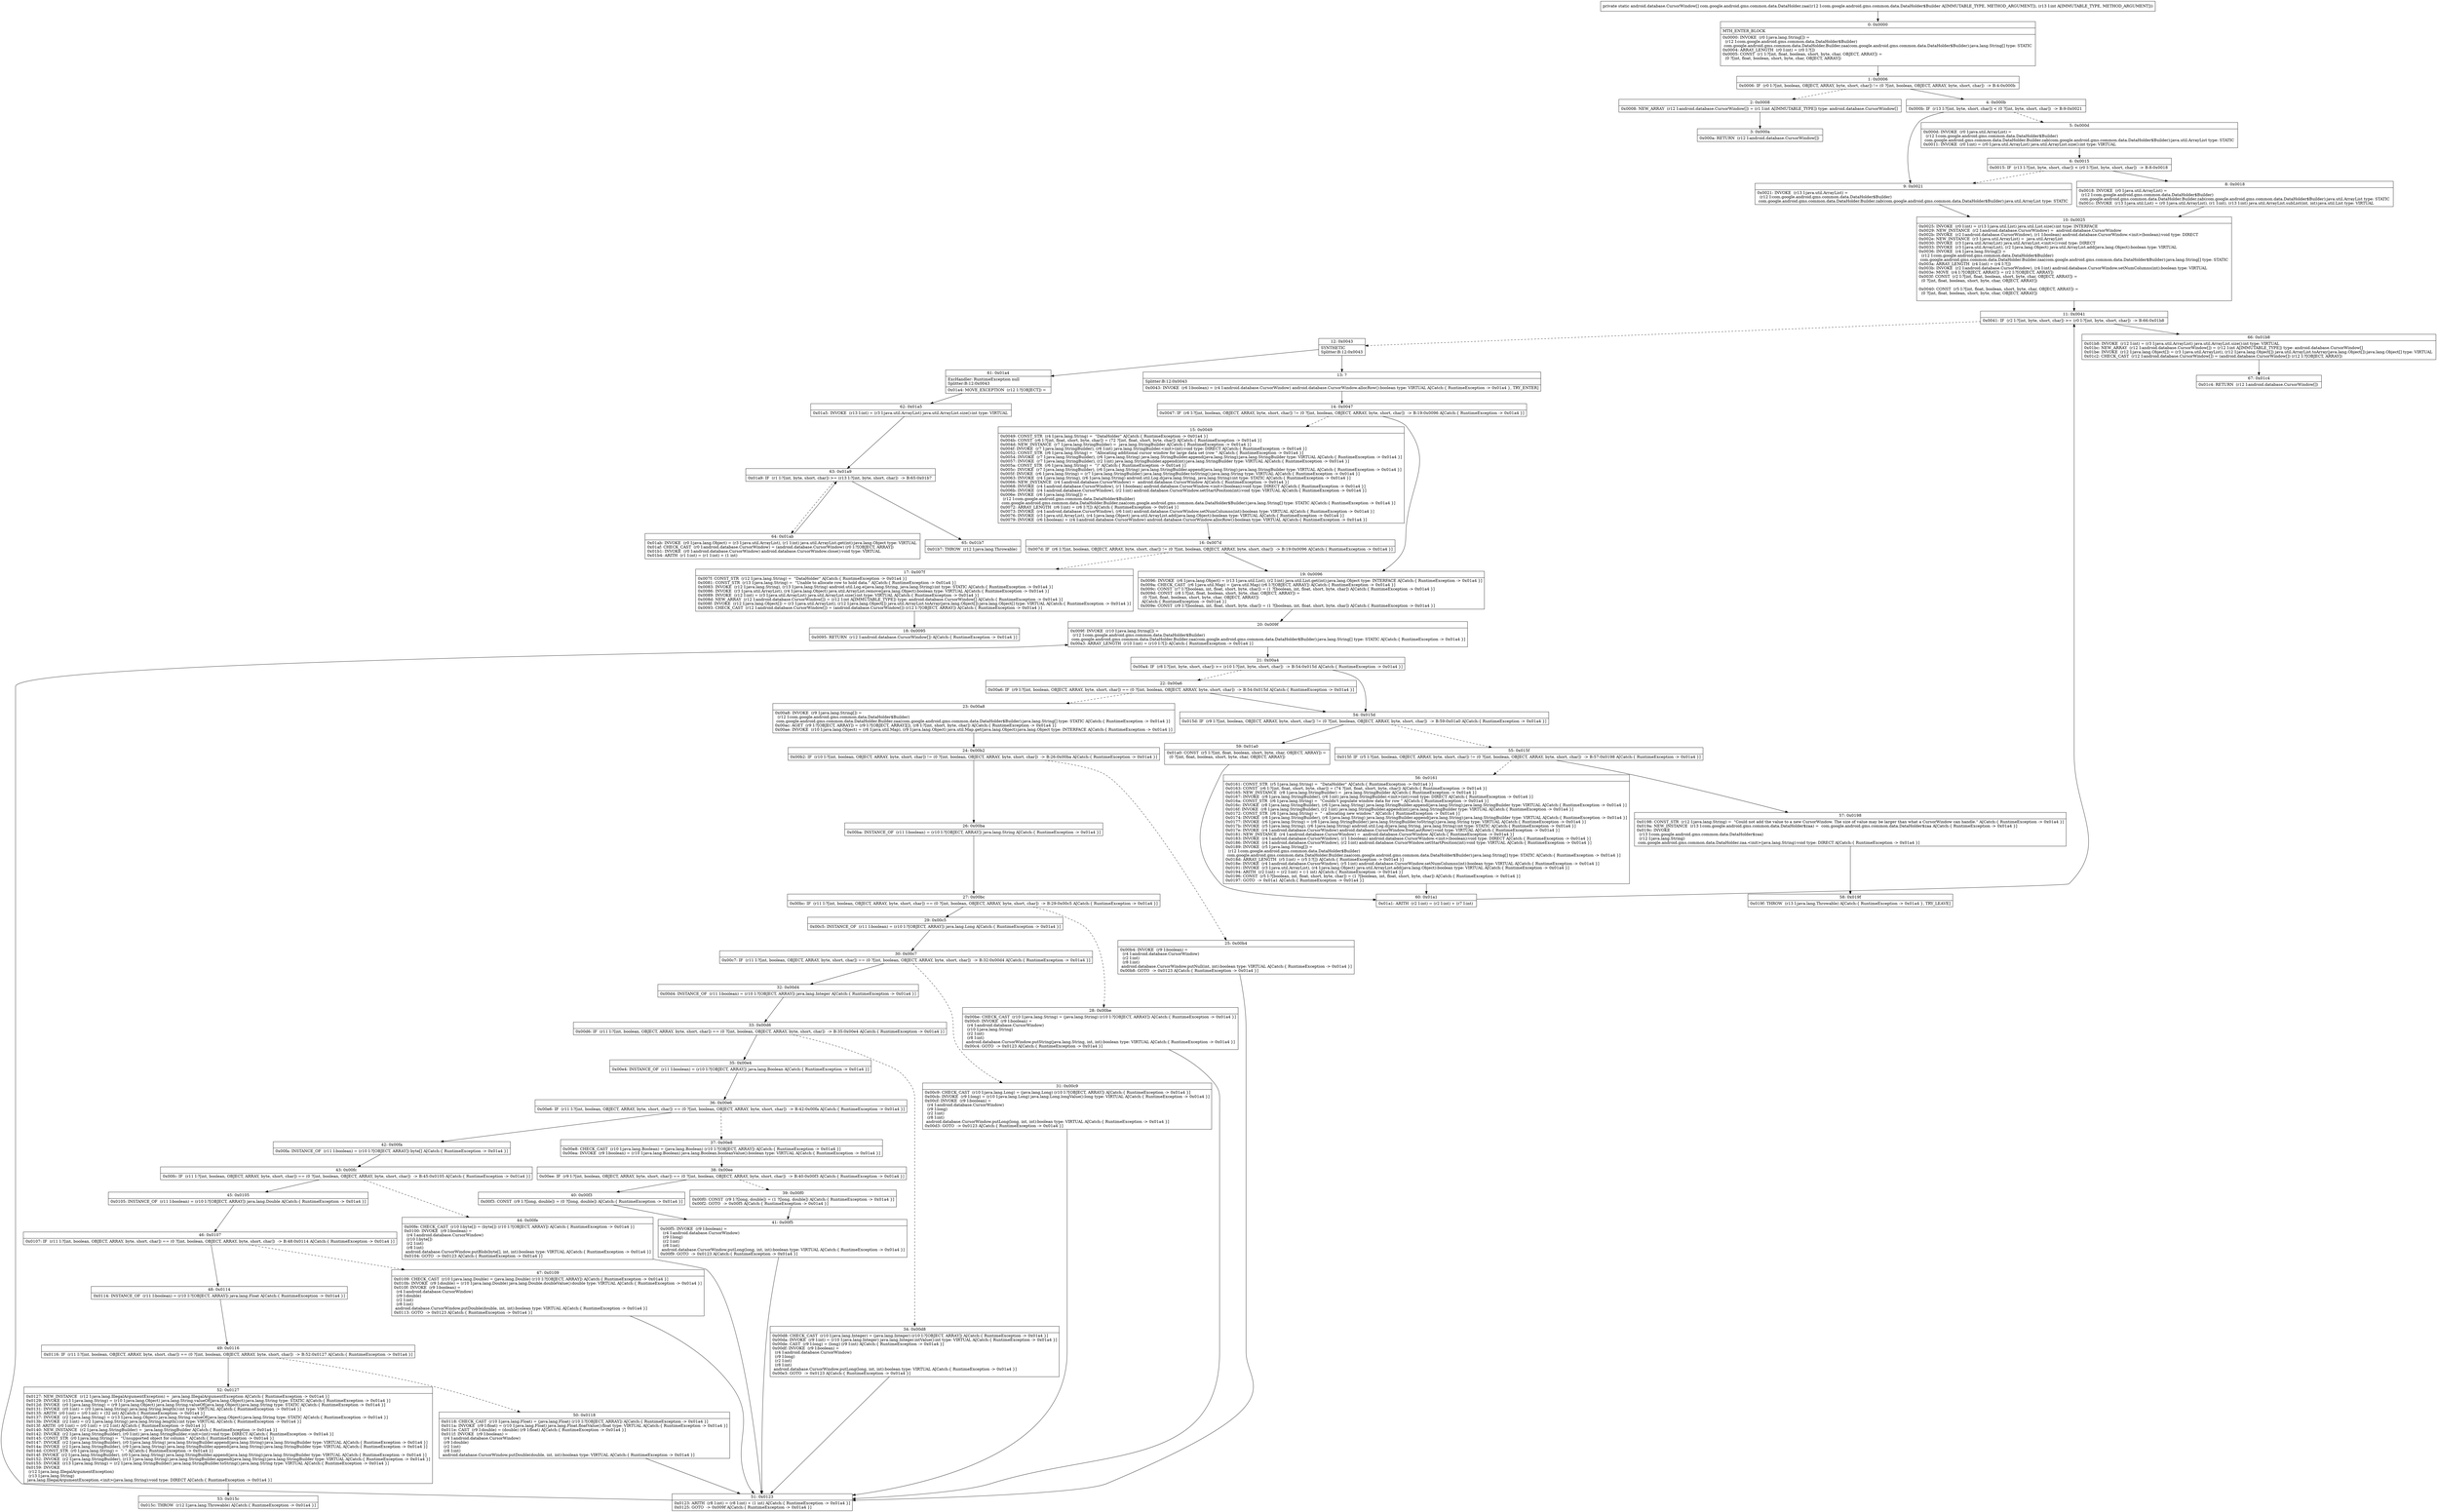 digraph "CFG forcom.google.android.gms.common.data.DataHolder.zaa(Lcom\/google\/android\/gms\/common\/data\/DataHolder$Builder;I)[Landroid\/database\/CursorWindow;" {
Node_0 [shape=record,label="{0\:\ 0x0000|MTH_ENTER_BLOCK\l|0x0000: INVOKE  (r0 I:java.lang.String[]) = \l  (r12 I:com.google.android.gms.common.data.DataHolder$Builder)\l com.google.android.gms.common.data.DataHolder.Builder.zaa(com.google.android.gms.common.data.DataHolder$Builder):java.lang.String[] type: STATIC \l0x0004: ARRAY_LENGTH  (r0 I:int) = (r0 I:?[]) \l0x0005: CONST  (r1 I:?[int, float, boolean, short, byte, char, OBJECT, ARRAY]) = \l  (0 ?[int, float, boolean, short, byte, char, OBJECT, ARRAY])\l \l}"];
Node_1 [shape=record,label="{1\:\ 0x0006|0x0006: IF  (r0 I:?[int, boolean, OBJECT, ARRAY, byte, short, char]) != (0 ?[int, boolean, OBJECT, ARRAY, byte, short, char])  \-\> B:4:0x000b \l}"];
Node_2 [shape=record,label="{2\:\ 0x0008|0x0008: NEW_ARRAY  (r12 I:android.database.CursorWindow[]) = (r1 I:int A[IMMUTABLE_TYPE]) type: android.database.CursorWindow[] \l}"];
Node_3 [shape=record,label="{3\:\ 0x000a|0x000a: RETURN  (r12 I:android.database.CursorWindow[]) \l}"];
Node_4 [shape=record,label="{4\:\ 0x000b|0x000b: IF  (r13 I:?[int, byte, short, char]) \< (0 ?[int, byte, short, char])  \-\> B:9:0x0021 \l}"];
Node_5 [shape=record,label="{5\:\ 0x000d|0x000d: INVOKE  (r0 I:java.util.ArrayList) = \l  (r12 I:com.google.android.gms.common.data.DataHolder$Builder)\l com.google.android.gms.common.data.DataHolder.Builder.zab(com.google.android.gms.common.data.DataHolder$Builder):java.util.ArrayList type: STATIC \l0x0011: INVOKE  (r0 I:int) = (r0 I:java.util.ArrayList) java.util.ArrayList.size():int type: VIRTUAL \l}"];
Node_6 [shape=record,label="{6\:\ 0x0015|0x0015: IF  (r13 I:?[int, byte, short, char]) \< (r0 I:?[int, byte, short, char])  \-\> B:8:0x0018 \l}"];
Node_8 [shape=record,label="{8\:\ 0x0018|0x0018: INVOKE  (r0 I:java.util.ArrayList) = \l  (r12 I:com.google.android.gms.common.data.DataHolder$Builder)\l com.google.android.gms.common.data.DataHolder.Builder.zab(com.google.android.gms.common.data.DataHolder$Builder):java.util.ArrayList type: STATIC \l0x001c: INVOKE  (r13 I:java.util.List) = (r0 I:java.util.ArrayList), (r1 I:int), (r13 I:int) java.util.ArrayList.subList(int, int):java.util.List type: VIRTUAL \l}"];
Node_9 [shape=record,label="{9\:\ 0x0021|0x0021: INVOKE  (r13 I:java.util.ArrayList) = \l  (r12 I:com.google.android.gms.common.data.DataHolder$Builder)\l com.google.android.gms.common.data.DataHolder.Builder.zab(com.google.android.gms.common.data.DataHolder$Builder):java.util.ArrayList type: STATIC \l}"];
Node_10 [shape=record,label="{10\:\ 0x0025|0x0025: INVOKE  (r0 I:int) = (r13 I:java.util.List) java.util.List.size():int type: INTERFACE \l0x0029: NEW_INSTANCE  (r2 I:android.database.CursorWindow) =  android.database.CursorWindow \l0x002b: INVOKE  (r2 I:android.database.CursorWindow), (r1 I:boolean) android.database.CursorWindow.\<init\>(boolean):void type: DIRECT \l0x002e: NEW_INSTANCE  (r3 I:java.util.ArrayList) =  java.util.ArrayList \l0x0030: INVOKE  (r3 I:java.util.ArrayList) java.util.ArrayList.\<init\>():void type: DIRECT \l0x0033: INVOKE  (r3 I:java.util.ArrayList), (r2 I:java.lang.Object) java.util.ArrayList.add(java.lang.Object):boolean type: VIRTUAL \l0x0036: INVOKE  (r4 I:java.lang.String[]) = \l  (r12 I:com.google.android.gms.common.data.DataHolder$Builder)\l com.google.android.gms.common.data.DataHolder.Builder.zaa(com.google.android.gms.common.data.DataHolder$Builder):java.lang.String[] type: STATIC \l0x003a: ARRAY_LENGTH  (r4 I:int) = (r4 I:?[]) \l0x003b: INVOKE  (r2 I:android.database.CursorWindow), (r4 I:int) android.database.CursorWindow.setNumColumns(int):boolean type: VIRTUAL \l0x003e: MOVE  (r4 I:?[OBJECT, ARRAY]) = (r2 I:?[OBJECT, ARRAY]) \l0x003f: CONST  (r2 I:?[int, float, boolean, short, byte, char, OBJECT, ARRAY]) = \l  (0 ?[int, float, boolean, short, byte, char, OBJECT, ARRAY])\l \l0x0040: CONST  (r5 I:?[int, float, boolean, short, byte, char, OBJECT, ARRAY]) = \l  (0 ?[int, float, boolean, short, byte, char, OBJECT, ARRAY])\l \l}"];
Node_11 [shape=record,label="{11\:\ 0x0041|0x0041: IF  (r2 I:?[int, byte, short, char]) \>= (r0 I:?[int, byte, short, char])  \-\> B:66:0x01b8 \l}"];
Node_12 [shape=record,label="{12\:\ 0x0043|SYNTHETIC\lSplitter:B:12:0x0043\l}"];
Node_13 [shape=record,label="{13\:\ ?|Splitter:B:12:0x0043\l|0x0043: INVOKE  (r6 I:boolean) = (r4 I:android.database.CursorWindow) android.database.CursorWindow.allocRow():boolean type: VIRTUAL A[Catch:\{ RuntimeException \-\> 0x01a4 \}, TRY_ENTER]\l}"];
Node_14 [shape=record,label="{14\:\ 0x0047|0x0047: IF  (r6 I:?[int, boolean, OBJECT, ARRAY, byte, short, char]) != (0 ?[int, boolean, OBJECT, ARRAY, byte, short, char])  \-\> B:19:0x0096 A[Catch:\{ RuntimeException \-\> 0x01a4 \}]\l}"];
Node_15 [shape=record,label="{15\:\ 0x0049|0x0049: CONST_STR  (r4 I:java.lang.String) =  \"DataHolder\" A[Catch:\{ RuntimeException \-\> 0x01a4 \}]\l0x004b: CONST  (r6 I:?[int, float, short, byte, char]) = (72 ?[int, float, short, byte, char]) A[Catch:\{ RuntimeException \-\> 0x01a4 \}]\l0x004d: NEW_INSTANCE  (r7 I:java.lang.StringBuilder) =  java.lang.StringBuilder A[Catch:\{ RuntimeException \-\> 0x01a4 \}]\l0x004f: INVOKE  (r7 I:java.lang.StringBuilder), (r6 I:int) java.lang.StringBuilder.\<init\>(int):void type: DIRECT A[Catch:\{ RuntimeException \-\> 0x01a4 \}]\l0x0052: CONST_STR  (r6 I:java.lang.String) =  \"Allocating additional cursor window for large data set (row \" A[Catch:\{ RuntimeException \-\> 0x01a4 \}]\l0x0054: INVOKE  (r7 I:java.lang.StringBuilder), (r6 I:java.lang.String) java.lang.StringBuilder.append(java.lang.String):java.lang.StringBuilder type: VIRTUAL A[Catch:\{ RuntimeException \-\> 0x01a4 \}]\l0x0057: INVOKE  (r7 I:java.lang.StringBuilder), (r2 I:int) java.lang.StringBuilder.append(int):java.lang.StringBuilder type: VIRTUAL A[Catch:\{ RuntimeException \-\> 0x01a4 \}]\l0x005a: CONST_STR  (r6 I:java.lang.String) =  \")\" A[Catch:\{ RuntimeException \-\> 0x01a4 \}]\l0x005c: INVOKE  (r7 I:java.lang.StringBuilder), (r6 I:java.lang.String) java.lang.StringBuilder.append(java.lang.String):java.lang.StringBuilder type: VIRTUAL A[Catch:\{ RuntimeException \-\> 0x01a4 \}]\l0x005f: INVOKE  (r6 I:java.lang.String) = (r7 I:java.lang.StringBuilder) java.lang.StringBuilder.toString():java.lang.String type: VIRTUAL A[Catch:\{ RuntimeException \-\> 0x01a4 \}]\l0x0063: INVOKE  (r4 I:java.lang.String), (r6 I:java.lang.String) android.util.Log.d(java.lang.String, java.lang.String):int type: STATIC A[Catch:\{ RuntimeException \-\> 0x01a4 \}]\l0x0066: NEW_INSTANCE  (r4 I:android.database.CursorWindow) =  android.database.CursorWindow A[Catch:\{ RuntimeException \-\> 0x01a4 \}]\l0x0068: INVOKE  (r4 I:android.database.CursorWindow), (r1 I:boolean) android.database.CursorWindow.\<init\>(boolean):void type: DIRECT A[Catch:\{ RuntimeException \-\> 0x01a4 \}]\l0x006b: INVOKE  (r4 I:android.database.CursorWindow), (r2 I:int) android.database.CursorWindow.setStartPosition(int):void type: VIRTUAL A[Catch:\{ RuntimeException \-\> 0x01a4 \}]\l0x006e: INVOKE  (r6 I:java.lang.String[]) = \l  (r12 I:com.google.android.gms.common.data.DataHolder$Builder)\l com.google.android.gms.common.data.DataHolder.Builder.zaa(com.google.android.gms.common.data.DataHolder$Builder):java.lang.String[] type: STATIC A[Catch:\{ RuntimeException \-\> 0x01a4 \}]\l0x0072: ARRAY_LENGTH  (r6 I:int) = (r6 I:?[]) A[Catch:\{ RuntimeException \-\> 0x01a4 \}]\l0x0073: INVOKE  (r4 I:android.database.CursorWindow), (r6 I:int) android.database.CursorWindow.setNumColumns(int):boolean type: VIRTUAL A[Catch:\{ RuntimeException \-\> 0x01a4 \}]\l0x0076: INVOKE  (r3 I:java.util.ArrayList), (r4 I:java.lang.Object) java.util.ArrayList.add(java.lang.Object):boolean type: VIRTUAL A[Catch:\{ RuntimeException \-\> 0x01a4 \}]\l0x0079: INVOKE  (r6 I:boolean) = (r4 I:android.database.CursorWindow) android.database.CursorWindow.allocRow():boolean type: VIRTUAL A[Catch:\{ RuntimeException \-\> 0x01a4 \}]\l}"];
Node_16 [shape=record,label="{16\:\ 0x007d|0x007d: IF  (r6 I:?[int, boolean, OBJECT, ARRAY, byte, short, char]) != (0 ?[int, boolean, OBJECT, ARRAY, byte, short, char])  \-\> B:19:0x0096 A[Catch:\{ RuntimeException \-\> 0x01a4 \}]\l}"];
Node_17 [shape=record,label="{17\:\ 0x007f|0x007f: CONST_STR  (r12 I:java.lang.String) =  \"DataHolder\" A[Catch:\{ RuntimeException \-\> 0x01a4 \}]\l0x0081: CONST_STR  (r13 I:java.lang.String) =  \"Unable to allocate row to hold data.\" A[Catch:\{ RuntimeException \-\> 0x01a4 \}]\l0x0083: INVOKE  (r12 I:java.lang.String), (r13 I:java.lang.String) android.util.Log.e(java.lang.String, java.lang.String):int type: STATIC A[Catch:\{ RuntimeException \-\> 0x01a4 \}]\l0x0086: INVOKE  (r3 I:java.util.ArrayList), (r4 I:java.lang.Object) java.util.ArrayList.remove(java.lang.Object):boolean type: VIRTUAL A[Catch:\{ RuntimeException \-\> 0x01a4 \}]\l0x0089: INVOKE  (r12 I:int) = (r3 I:java.util.ArrayList) java.util.ArrayList.size():int type: VIRTUAL A[Catch:\{ RuntimeException \-\> 0x01a4 \}]\l0x008d: NEW_ARRAY  (r12 I:android.database.CursorWindow[]) = (r12 I:int A[IMMUTABLE_TYPE]) type: android.database.CursorWindow[] A[Catch:\{ RuntimeException \-\> 0x01a4 \}]\l0x008f: INVOKE  (r12 I:java.lang.Object[]) = (r3 I:java.util.ArrayList), (r12 I:java.lang.Object[]) java.util.ArrayList.toArray(java.lang.Object[]):java.lang.Object[] type: VIRTUAL A[Catch:\{ RuntimeException \-\> 0x01a4 \}]\l0x0093: CHECK_CAST  (r12 I:android.database.CursorWindow[]) = (android.database.CursorWindow[]) (r12 I:?[OBJECT, ARRAY]) A[Catch:\{ RuntimeException \-\> 0x01a4 \}]\l}"];
Node_18 [shape=record,label="{18\:\ 0x0095|0x0095: RETURN  (r12 I:android.database.CursorWindow[]) A[Catch:\{ RuntimeException \-\> 0x01a4 \}]\l}"];
Node_19 [shape=record,label="{19\:\ 0x0096|0x0096: INVOKE  (r6 I:java.lang.Object) = (r13 I:java.util.List), (r2 I:int) java.util.List.get(int):java.lang.Object type: INTERFACE A[Catch:\{ RuntimeException \-\> 0x01a4 \}]\l0x009a: CHECK_CAST  (r6 I:java.util.Map) = (java.util.Map) (r6 I:?[OBJECT, ARRAY]) A[Catch:\{ RuntimeException \-\> 0x01a4 \}]\l0x009c: CONST  (r7 I:?[boolean, int, float, short, byte, char]) = (1 ?[boolean, int, float, short, byte, char]) A[Catch:\{ RuntimeException \-\> 0x01a4 \}]\l0x009d: CONST  (r8 I:?[int, float, boolean, short, byte, char, OBJECT, ARRAY]) = \l  (0 ?[int, float, boolean, short, byte, char, OBJECT, ARRAY])\l A[Catch:\{ RuntimeException \-\> 0x01a4 \}]\l0x009e: CONST  (r9 I:?[boolean, int, float, short, byte, char]) = (1 ?[boolean, int, float, short, byte, char]) A[Catch:\{ RuntimeException \-\> 0x01a4 \}]\l}"];
Node_20 [shape=record,label="{20\:\ 0x009f|0x009f: INVOKE  (r10 I:java.lang.String[]) = \l  (r12 I:com.google.android.gms.common.data.DataHolder$Builder)\l com.google.android.gms.common.data.DataHolder.Builder.zaa(com.google.android.gms.common.data.DataHolder$Builder):java.lang.String[] type: STATIC A[Catch:\{ RuntimeException \-\> 0x01a4 \}]\l0x00a3: ARRAY_LENGTH  (r10 I:int) = (r10 I:?[]) A[Catch:\{ RuntimeException \-\> 0x01a4 \}]\l}"];
Node_21 [shape=record,label="{21\:\ 0x00a4|0x00a4: IF  (r8 I:?[int, byte, short, char]) \>= (r10 I:?[int, byte, short, char])  \-\> B:54:0x015d A[Catch:\{ RuntimeException \-\> 0x01a4 \}]\l}"];
Node_22 [shape=record,label="{22\:\ 0x00a6|0x00a6: IF  (r9 I:?[int, boolean, OBJECT, ARRAY, byte, short, char]) == (0 ?[int, boolean, OBJECT, ARRAY, byte, short, char])  \-\> B:54:0x015d A[Catch:\{ RuntimeException \-\> 0x01a4 \}]\l}"];
Node_23 [shape=record,label="{23\:\ 0x00a8|0x00a8: INVOKE  (r9 I:java.lang.String[]) = \l  (r12 I:com.google.android.gms.common.data.DataHolder$Builder)\l com.google.android.gms.common.data.DataHolder.Builder.zaa(com.google.android.gms.common.data.DataHolder$Builder):java.lang.String[] type: STATIC A[Catch:\{ RuntimeException \-\> 0x01a4 \}]\l0x00ac: AGET  (r9 I:?[OBJECT, ARRAY]) = (r9 I:?[OBJECT, ARRAY][]), (r8 I:?[int, short, byte, char]) A[Catch:\{ RuntimeException \-\> 0x01a4 \}]\l0x00ae: INVOKE  (r10 I:java.lang.Object) = (r6 I:java.util.Map), (r9 I:java.lang.Object) java.util.Map.get(java.lang.Object):java.lang.Object type: INTERFACE A[Catch:\{ RuntimeException \-\> 0x01a4 \}]\l}"];
Node_24 [shape=record,label="{24\:\ 0x00b2|0x00b2: IF  (r10 I:?[int, boolean, OBJECT, ARRAY, byte, short, char]) != (0 ?[int, boolean, OBJECT, ARRAY, byte, short, char])  \-\> B:26:0x00ba A[Catch:\{ RuntimeException \-\> 0x01a4 \}]\l}"];
Node_25 [shape=record,label="{25\:\ 0x00b4|0x00b4: INVOKE  (r9 I:boolean) = \l  (r4 I:android.database.CursorWindow)\l  (r2 I:int)\l  (r8 I:int)\l android.database.CursorWindow.putNull(int, int):boolean type: VIRTUAL A[Catch:\{ RuntimeException \-\> 0x01a4 \}]\l0x00b8: GOTO  \-\> 0x0123 A[Catch:\{ RuntimeException \-\> 0x01a4 \}]\l}"];
Node_26 [shape=record,label="{26\:\ 0x00ba|0x00ba: INSTANCE_OF  (r11 I:boolean) = (r10 I:?[OBJECT, ARRAY]) java.lang.String A[Catch:\{ RuntimeException \-\> 0x01a4 \}]\l}"];
Node_27 [shape=record,label="{27\:\ 0x00bc|0x00bc: IF  (r11 I:?[int, boolean, OBJECT, ARRAY, byte, short, char]) == (0 ?[int, boolean, OBJECT, ARRAY, byte, short, char])  \-\> B:29:0x00c5 A[Catch:\{ RuntimeException \-\> 0x01a4 \}]\l}"];
Node_28 [shape=record,label="{28\:\ 0x00be|0x00be: CHECK_CAST  (r10 I:java.lang.String) = (java.lang.String) (r10 I:?[OBJECT, ARRAY]) A[Catch:\{ RuntimeException \-\> 0x01a4 \}]\l0x00c0: INVOKE  (r9 I:boolean) = \l  (r4 I:android.database.CursorWindow)\l  (r10 I:java.lang.String)\l  (r2 I:int)\l  (r8 I:int)\l android.database.CursorWindow.putString(java.lang.String, int, int):boolean type: VIRTUAL A[Catch:\{ RuntimeException \-\> 0x01a4 \}]\l0x00c4: GOTO  \-\> 0x0123 A[Catch:\{ RuntimeException \-\> 0x01a4 \}]\l}"];
Node_29 [shape=record,label="{29\:\ 0x00c5|0x00c5: INSTANCE_OF  (r11 I:boolean) = (r10 I:?[OBJECT, ARRAY]) java.lang.Long A[Catch:\{ RuntimeException \-\> 0x01a4 \}]\l}"];
Node_30 [shape=record,label="{30\:\ 0x00c7|0x00c7: IF  (r11 I:?[int, boolean, OBJECT, ARRAY, byte, short, char]) == (0 ?[int, boolean, OBJECT, ARRAY, byte, short, char])  \-\> B:32:0x00d4 A[Catch:\{ RuntimeException \-\> 0x01a4 \}]\l}"];
Node_31 [shape=record,label="{31\:\ 0x00c9|0x00c9: CHECK_CAST  (r10 I:java.lang.Long) = (java.lang.Long) (r10 I:?[OBJECT, ARRAY]) A[Catch:\{ RuntimeException \-\> 0x01a4 \}]\l0x00cb: INVOKE  (r9 I:long) = (r10 I:java.lang.Long) java.lang.Long.longValue():long type: VIRTUAL A[Catch:\{ RuntimeException \-\> 0x01a4 \}]\l0x00cf: INVOKE  (r9 I:boolean) = \l  (r4 I:android.database.CursorWindow)\l  (r9 I:long)\l  (r2 I:int)\l  (r8 I:int)\l android.database.CursorWindow.putLong(long, int, int):boolean type: VIRTUAL A[Catch:\{ RuntimeException \-\> 0x01a4 \}]\l0x00d3: GOTO  \-\> 0x0123 A[Catch:\{ RuntimeException \-\> 0x01a4 \}]\l}"];
Node_32 [shape=record,label="{32\:\ 0x00d4|0x00d4: INSTANCE_OF  (r11 I:boolean) = (r10 I:?[OBJECT, ARRAY]) java.lang.Integer A[Catch:\{ RuntimeException \-\> 0x01a4 \}]\l}"];
Node_33 [shape=record,label="{33\:\ 0x00d6|0x00d6: IF  (r11 I:?[int, boolean, OBJECT, ARRAY, byte, short, char]) == (0 ?[int, boolean, OBJECT, ARRAY, byte, short, char])  \-\> B:35:0x00e4 A[Catch:\{ RuntimeException \-\> 0x01a4 \}]\l}"];
Node_34 [shape=record,label="{34\:\ 0x00d8|0x00d8: CHECK_CAST  (r10 I:java.lang.Integer) = (java.lang.Integer) (r10 I:?[OBJECT, ARRAY]) A[Catch:\{ RuntimeException \-\> 0x01a4 \}]\l0x00da: INVOKE  (r9 I:int) = (r10 I:java.lang.Integer) java.lang.Integer.intValue():int type: VIRTUAL A[Catch:\{ RuntimeException \-\> 0x01a4 \}]\l0x00de: CAST  (r9 I:long) = (long) (r9 I:int) A[Catch:\{ RuntimeException \-\> 0x01a4 \}]\l0x00df: INVOKE  (r9 I:boolean) = \l  (r4 I:android.database.CursorWindow)\l  (r9 I:long)\l  (r2 I:int)\l  (r8 I:int)\l android.database.CursorWindow.putLong(long, int, int):boolean type: VIRTUAL A[Catch:\{ RuntimeException \-\> 0x01a4 \}]\l0x00e3: GOTO  \-\> 0x0123 A[Catch:\{ RuntimeException \-\> 0x01a4 \}]\l}"];
Node_35 [shape=record,label="{35\:\ 0x00e4|0x00e4: INSTANCE_OF  (r11 I:boolean) = (r10 I:?[OBJECT, ARRAY]) java.lang.Boolean A[Catch:\{ RuntimeException \-\> 0x01a4 \}]\l}"];
Node_36 [shape=record,label="{36\:\ 0x00e6|0x00e6: IF  (r11 I:?[int, boolean, OBJECT, ARRAY, byte, short, char]) == (0 ?[int, boolean, OBJECT, ARRAY, byte, short, char])  \-\> B:42:0x00fa A[Catch:\{ RuntimeException \-\> 0x01a4 \}]\l}"];
Node_37 [shape=record,label="{37\:\ 0x00e8|0x00e8: CHECK_CAST  (r10 I:java.lang.Boolean) = (java.lang.Boolean) (r10 I:?[OBJECT, ARRAY]) A[Catch:\{ RuntimeException \-\> 0x01a4 \}]\l0x00ea: INVOKE  (r9 I:boolean) = (r10 I:java.lang.Boolean) java.lang.Boolean.booleanValue():boolean type: VIRTUAL A[Catch:\{ RuntimeException \-\> 0x01a4 \}]\l}"];
Node_38 [shape=record,label="{38\:\ 0x00ee|0x00ee: IF  (r9 I:?[int, boolean, OBJECT, ARRAY, byte, short, char]) == (0 ?[int, boolean, OBJECT, ARRAY, byte, short, char])  \-\> B:40:0x00f3 A[Catch:\{ RuntimeException \-\> 0x01a4 \}]\l}"];
Node_39 [shape=record,label="{39\:\ 0x00f0|0x00f0: CONST  (r9 I:?[long, double]) = (1 ?[long, double]) A[Catch:\{ RuntimeException \-\> 0x01a4 \}]\l0x00f2: GOTO  \-\> 0x00f5 A[Catch:\{ RuntimeException \-\> 0x01a4 \}]\l}"];
Node_40 [shape=record,label="{40\:\ 0x00f3|0x00f3: CONST  (r9 I:?[long, double]) = (0 ?[long, double]) A[Catch:\{ RuntimeException \-\> 0x01a4 \}]\l}"];
Node_41 [shape=record,label="{41\:\ 0x00f5|0x00f5: INVOKE  (r9 I:boolean) = \l  (r4 I:android.database.CursorWindow)\l  (r9 I:long)\l  (r2 I:int)\l  (r8 I:int)\l android.database.CursorWindow.putLong(long, int, int):boolean type: VIRTUAL A[Catch:\{ RuntimeException \-\> 0x01a4 \}]\l0x00f9: GOTO  \-\> 0x0123 A[Catch:\{ RuntimeException \-\> 0x01a4 \}]\l}"];
Node_42 [shape=record,label="{42\:\ 0x00fa|0x00fa: INSTANCE_OF  (r11 I:boolean) = (r10 I:?[OBJECT, ARRAY]) byte[] A[Catch:\{ RuntimeException \-\> 0x01a4 \}]\l}"];
Node_43 [shape=record,label="{43\:\ 0x00fc|0x00fc: IF  (r11 I:?[int, boolean, OBJECT, ARRAY, byte, short, char]) == (0 ?[int, boolean, OBJECT, ARRAY, byte, short, char])  \-\> B:45:0x0105 A[Catch:\{ RuntimeException \-\> 0x01a4 \}]\l}"];
Node_44 [shape=record,label="{44\:\ 0x00fe|0x00fe: CHECK_CAST  (r10 I:byte[]) = (byte[]) (r10 I:?[OBJECT, ARRAY]) A[Catch:\{ RuntimeException \-\> 0x01a4 \}]\l0x0100: INVOKE  (r9 I:boolean) = \l  (r4 I:android.database.CursorWindow)\l  (r10 I:byte[])\l  (r2 I:int)\l  (r8 I:int)\l android.database.CursorWindow.putBlob(byte[], int, int):boolean type: VIRTUAL A[Catch:\{ RuntimeException \-\> 0x01a4 \}]\l0x0104: GOTO  \-\> 0x0123 A[Catch:\{ RuntimeException \-\> 0x01a4 \}]\l}"];
Node_45 [shape=record,label="{45\:\ 0x0105|0x0105: INSTANCE_OF  (r11 I:boolean) = (r10 I:?[OBJECT, ARRAY]) java.lang.Double A[Catch:\{ RuntimeException \-\> 0x01a4 \}]\l}"];
Node_46 [shape=record,label="{46\:\ 0x0107|0x0107: IF  (r11 I:?[int, boolean, OBJECT, ARRAY, byte, short, char]) == (0 ?[int, boolean, OBJECT, ARRAY, byte, short, char])  \-\> B:48:0x0114 A[Catch:\{ RuntimeException \-\> 0x01a4 \}]\l}"];
Node_47 [shape=record,label="{47\:\ 0x0109|0x0109: CHECK_CAST  (r10 I:java.lang.Double) = (java.lang.Double) (r10 I:?[OBJECT, ARRAY]) A[Catch:\{ RuntimeException \-\> 0x01a4 \}]\l0x010b: INVOKE  (r9 I:double) = (r10 I:java.lang.Double) java.lang.Double.doubleValue():double type: VIRTUAL A[Catch:\{ RuntimeException \-\> 0x01a4 \}]\l0x010f: INVOKE  (r9 I:boolean) = \l  (r4 I:android.database.CursorWindow)\l  (r9 I:double)\l  (r2 I:int)\l  (r8 I:int)\l android.database.CursorWindow.putDouble(double, int, int):boolean type: VIRTUAL A[Catch:\{ RuntimeException \-\> 0x01a4 \}]\l0x0113: GOTO  \-\> 0x0123 A[Catch:\{ RuntimeException \-\> 0x01a4 \}]\l}"];
Node_48 [shape=record,label="{48\:\ 0x0114|0x0114: INSTANCE_OF  (r11 I:boolean) = (r10 I:?[OBJECT, ARRAY]) java.lang.Float A[Catch:\{ RuntimeException \-\> 0x01a4 \}]\l}"];
Node_49 [shape=record,label="{49\:\ 0x0116|0x0116: IF  (r11 I:?[int, boolean, OBJECT, ARRAY, byte, short, char]) == (0 ?[int, boolean, OBJECT, ARRAY, byte, short, char])  \-\> B:52:0x0127 A[Catch:\{ RuntimeException \-\> 0x01a4 \}]\l}"];
Node_50 [shape=record,label="{50\:\ 0x0118|0x0118: CHECK_CAST  (r10 I:java.lang.Float) = (java.lang.Float) (r10 I:?[OBJECT, ARRAY]) A[Catch:\{ RuntimeException \-\> 0x01a4 \}]\l0x011a: INVOKE  (r9 I:float) = (r10 I:java.lang.Float) java.lang.Float.floatValue():float type: VIRTUAL A[Catch:\{ RuntimeException \-\> 0x01a4 \}]\l0x011e: CAST  (r9 I:double) = (double) (r9 I:float) A[Catch:\{ RuntimeException \-\> 0x01a4 \}]\l0x011f: INVOKE  (r9 I:boolean) = \l  (r4 I:android.database.CursorWindow)\l  (r9 I:double)\l  (r2 I:int)\l  (r8 I:int)\l android.database.CursorWindow.putDouble(double, int, int):boolean type: VIRTUAL A[Catch:\{ RuntimeException \-\> 0x01a4 \}]\l}"];
Node_51 [shape=record,label="{51\:\ 0x0123|0x0123: ARITH  (r8 I:int) = (r8 I:int) + (1 int) A[Catch:\{ RuntimeException \-\> 0x01a4 \}]\l0x0125: GOTO  \-\> 0x009f A[Catch:\{ RuntimeException \-\> 0x01a4 \}]\l}"];
Node_52 [shape=record,label="{52\:\ 0x0127|0x0127: NEW_INSTANCE  (r12 I:java.lang.IllegalArgumentException) =  java.lang.IllegalArgumentException A[Catch:\{ RuntimeException \-\> 0x01a4 \}]\l0x0129: INVOKE  (r13 I:java.lang.String) = (r10 I:java.lang.Object) java.lang.String.valueOf(java.lang.Object):java.lang.String type: STATIC A[Catch:\{ RuntimeException \-\> 0x01a4 \}]\l0x012d: INVOKE  (r0 I:java.lang.String) = (r9 I:java.lang.Object) java.lang.String.valueOf(java.lang.Object):java.lang.String type: STATIC A[Catch:\{ RuntimeException \-\> 0x01a4 \}]\l0x0131: INVOKE  (r0 I:int) = (r0 I:java.lang.String) java.lang.String.length():int type: VIRTUAL A[Catch:\{ RuntimeException \-\> 0x01a4 \}]\l0x0135: ARITH  (r0 I:int) = (r0 I:int) + (32 int) A[Catch:\{ RuntimeException \-\> 0x01a4 \}]\l0x0137: INVOKE  (r2 I:java.lang.String) = (r13 I:java.lang.Object) java.lang.String.valueOf(java.lang.Object):java.lang.String type: STATIC A[Catch:\{ RuntimeException \-\> 0x01a4 \}]\l0x013b: INVOKE  (r2 I:int) = (r2 I:java.lang.String) java.lang.String.length():int type: VIRTUAL A[Catch:\{ RuntimeException \-\> 0x01a4 \}]\l0x013f: ARITH  (r0 I:int) = (r0 I:int) + (r2 I:int) A[Catch:\{ RuntimeException \-\> 0x01a4 \}]\l0x0140: NEW_INSTANCE  (r2 I:java.lang.StringBuilder) =  java.lang.StringBuilder A[Catch:\{ RuntimeException \-\> 0x01a4 \}]\l0x0142: INVOKE  (r2 I:java.lang.StringBuilder), (r0 I:int) java.lang.StringBuilder.\<init\>(int):void type: DIRECT A[Catch:\{ RuntimeException \-\> 0x01a4 \}]\l0x0145: CONST_STR  (r0 I:java.lang.String) =  \"Unsupported object for column \" A[Catch:\{ RuntimeException \-\> 0x01a4 \}]\l0x0147: INVOKE  (r2 I:java.lang.StringBuilder), (r0 I:java.lang.String) java.lang.StringBuilder.append(java.lang.String):java.lang.StringBuilder type: VIRTUAL A[Catch:\{ RuntimeException \-\> 0x01a4 \}]\l0x014a: INVOKE  (r2 I:java.lang.StringBuilder), (r9 I:java.lang.String) java.lang.StringBuilder.append(java.lang.String):java.lang.StringBuilder type: VIRTUAL A[Catch:\{ RuntimeException \-\> 0x01a4 \}]\l0x014d: CONST_STR  (r0 I:java.lang.String) =  \": \" A[Catch:\{ RuntimeException \-\> 0x01a4 \}]\l0x014f: INVOKE  (r2 I:java.lang.StringBuilder), (r0 I:java.lang.String) java.lang.StringBuilder.append(java.lang.String):java.lang.StringBuilder type: VIRTUAL A[Catch:\{ RuntimeException \-\> 0x01a4 \}]\l0x0152: INVOKE  (r2 I:java.lang.StringBuilder), (r13 I:java.lang.String) java.lang.StringBuilder.append(java.lang.String):java.lang.StringBuilder type: VIRTUAL A[Catch:\{ RuntimeException \-\> 0x01a4 \}]\l0x0155: INVOKE  (r13 I:java.lang.String) = (r2 I:java.lang.StringBuilder) java.lang.StringBuilder.toString():java.lang.String type: VIRTUAL A[Catch:\{ RuntimeException \-\> 0x01a4 \}]\l0x0159: INVOKE  \l  (r12 I:java.lang.IllegalArgumentException)\l  (r13 I:java.lang.String)\l java.lang.IllegalArgumentException.\<init\>(java.lang.String):void type: DIRECT A[Catch:\{ RuntimeException \-\> 0x01a4 \}]\l}"];
Node_53 [shape=record,label="{53\:\ 0x015c|0x015c: THROW  (r12 I:java.lang.Throwable) A[Catch:\{ RuntimeException \-\> 0x01a4 \}]\l}"];
Node_54 [shape=record,label="{54\:\ 0x015d|0x015d: IF  (r9 I:?[int, boolean, OBJECT, ARRAY, byte, short, char]) != (0 ?[int, boolean, OBJECT, ARRAY, byte, short, char])  \-\> B:59:0x01a0 A[Catch:\{ RuntimeException \-\> 0x01a4 \}]\l}"];
Node_55 [shape=record,label="{55\:\ 0x015f|0x015f: IF  (r5 I:?[int, boolean, OBJECT, ARRAY, byte, short, char]) != (0 ?[int, boolean, OBJECT, ARRAY, byte, short, char])  \-\> B:57:0x0198 A[Catch:\{ RuntimeException \-\> 0x01a4 \}]\l}"];
Node_56 [shape=record,label="{56\:\ 0x0161|0x0161: CONST_STR  (r5 I:java.lang.String) =  \"DataHolder\" A[Catch:\{ RuntimeException \-\> 0x01a4 \}]\l0x0163: CONST  (r6 I:?[int, float, short, byte, char]) = (74 ?[int, float, short, byte, char]) A[Catch:\{ RuntimeException \-\> 0x01a4 \}]\l0x0165: NEW_INSTANCE  (r8 I:java.lang.StringBuilder) =  java.lang.StringBuilder A[Catch:\{ RuntimeException \-\> 0x01a4 \}]\l0x0167: INVOKE  (r8 I:java.lang.StringBuilder), (r6 I:int) java.lang.StringBuilder.\<init\>(int):void type: DIRECT A[Catch:\{ RuntimeException \-\> 0x01a4 \}]\l0x016a: CONST_STR  (r6 I:java.lang.String) =  \"Couldn't populate window data for row \" A[Catch:\{ RuntimeException \-\> 0x01a4 \}]\l0x016c: INVOKE  (r8 I:java.lang.StringBuilder), (r6 I:java.lang.String) java.lang.StringBuilder.append(java.lang.String):java.lang.StringBuilder type: VIRTUAL A[Catch:\{ RuntimeException \-\> 0x01a4 \}]\l0x016f: INVOKE  (r8 I:java.lang.StringBuilder), (r2 I:int) java.lang.StringBuilder.append(int):java.lang.StringBuilder type: VIRTUAL A[Catch:\{ RuntimeException \-\> 0x01a4 \}]\l0x0172: CONST_STR  (r6 I:java.lang.String) =  \" \- allocating new window.\" A[Catch:\{ RuntimeException \-\> 0x01a4 \}]\l0x0174: INVOKE  (r8 I:java.lang.StringBuilder), (r6 I:java.lang.String) java.lang.StringBuilder.append(java.lang.String):java.lang.StringBuilder type: VIRTUAL A[Catch:\{ RuntimeException \-\> 0x01a4 \}]\l0x0177: INVOKE  (r6 I:java.lang.String) = (r8 I:java.lang.StringBuilder) java.lang.StringBuilder.toString():java.lang.String type: VIRTUAL A[Catch:\{ RuntimeException \-\> 0x01a4 \}]\l0x017b: INVOKE  (r5 I:java.lang.String), (r6 I:java.lang.String) android.util.Log.d(java.lang.String, java.lang.String):int type: STATIC A[Catch:\{ RuntimeException \-\> 0x01a4 \}]\l0x017e: INVOKE  (r4 I:android.database.CursorWindow) android.database.CursorWindow.freeLastRow():void type: VIRTUAL A[Catch:\{ RuntimeException \-\> 0x01a4 \}]\l0x0181: NEW_INSTANCE  (r4 I:android.database.CursorWindow) =  android.database.CursorWindow A[Catch:\{ RuntimeException \-\> 0x01a4 \}]\l0x0183: INVOKE  (r4 I:android.database.CursorWindow), (r1 I:boolean) android.database.CursorWindow.\<init\>(boolean):void type: DIRECT A[Catch:\{ RuntimeException \-\> 0x01a4 \}]\l0x0186: INVOKE  (r4 I:android.database.CursorWindow), (r2 I:int) android.database.CursorWindow.setStartPosition(int):void type: VIRTUAL A[Catch:\{ RuntimeException \-\> 0x01a4 \}]\l0x0189: INVOKE  (r5 I:java.lang.String[]) = \l  (r12 I:com.google.android.gms.common.data.DataHolder$Builder)\l com.google.android.gms.common.data.DataHolder.Builder.zaa(com.google.android.gms.common.data.DataHolder$Builder):java.lang.String[] type: STATIC A[Catch:\{ RuntimeException \-\> 0x01a4 \}]\l0x018d: ARRAY_LENGTH  (r5 I:int) = (r5 I:?[]) A[Catch:\{ RuntimeException \-\> 0x01a4 \}]\l0x018e: INVOKE  (r4 I:android.database.CursorWindow), (r5 I:int) android.database.CursorWindow.setNumColumns(int):boolean type: VIRTUAL A[Catch:\{ RuntimeException \-\> 0x01a4 \}]\l0x0191: INVOKE  (r3 I:java.util.ArrayList), (r4 I:java.lang.Object) java.util.ArrayList.add(java.lang.Object):boolean type: VIRTUAL A[Catch:\{ RuntimeException \-\> 0x01a4 \}]\l0x0194: ARITH  (r2 I:int) = (r2 I:int) + (\-1 int) A[Catch:\{ RuntimeException \-\> 0x01a4 \}]\l0x0196: CONST  (r5 I:?[boolean, int, float, short, byte, char]) = (1 ?[boolean, int, float, short, byte, char]) A[Catch:\{ RuntimeException \-\> 0x01a4 \}]\l0x0197: GOTO  \-\> 0x01a1 A[Catch:\{ RuntimeException \-\> 0x01a4 \}]\l}"];
Node_57 [shape=record,label="{57\:\ 0x0198|0x0198: CONST_STR  (r12 I:java.lang.String) =  \"Could not add the value to a new CursorWindow. The size of value may be larger than what a CursorWindow can handle.\" A[Catch:\{ RuntimeException \-\> 0x01a4 \}]\l0x019a: NEW_INSTANCE  (r13 I:com.google.android.gms.common.data.DataHolder$zaa) =  com.google.android.gms.common.data.DataHolder$zaa A[Catch:\{ RuntimeException \-\> 0x01a4 \}]\l0x019c: INVOKE  \l  (r13 I:com.google.android.gms.common.data.DataHolder$zaa)\l  (r12 I:java.lang.String)\l com.google.android.gms.common.data.DataHolder.zaa.\<init\>(java.lang.String):void type: DIRECT A[Catch:\{ RuntimeException \-\> 0x01a4 \}]\l}"];
Node_58 [shape=record,label="{58\:\ 0x019f|0x019f: THROW  (r13 I:java.lang.Throwable) A[Catch:\{ RuntimeException \-\> 0x01a4 \}, TRY_LEAVE]\l}"];
Node_59 [shape=record,label="{59\:\ 0x01a0|0x01a0: CONST  (r5 I:?[int, float, boolean, short, byte, char, OBJECT, ARRAY]) = \l  (0 ?[int, float, boolean, short, byte, char, OBJECT, ARRAY])\l \l}"];
Node_60 [shape=record,label="{60\:\ 0x01a1|0x01a1: ARITH  (r2 I:int) = (r2 I:int) + (r7 I:int) \l}"];
Node_61 [shape=record,label="{61\:\ 0x01a4|ExcHandler: RuntimeException null\lSplitter:B:12:0x0043\l|0x01a4: MOVE_EXCEPTION  (r12 I:?[OBJECT]) =  \l}"];
Node_62 [shape=record,label="{62\:\ 0x01a5|0x01a5: INVOKE  (r13 I:int) = (r3 I:java.util.ArrayList) java.util.ArrayList.size():int type: VIRTUAL \l}"];
Node_63 [shape=record,label="{63\:\ 0x01a9|0x01a9: IF  (r1 I:?[int, byte, short, char]) \>= (r13 I:?[int, byte, short, char])  \-\> B:65:0x01b7 \l}"];
Node_64 [shape=record,label="{64\:\ 0x01ab|0x01ab: INVOKE  (r0 I:java.lang.Object) = (r3 I:java.util.ArrayList), (r1 I:int) java.util.ArrayList.get(int):java.lang.Object type: VIRTUAL \l0x01af: CHECK_CAST  (r0 I:android.database.CursorWindow) = (android.database.CursorWindow) (r0 I:?[OBJECT, ARRAY]) \l0x01b1: INVOKE  (r0 I:android.database.CursorWindow) android.database.CursorWindow.close():void type: VIRTUAL \l0x01b4: ARITH  (r1 I:int) = (r1 I:int) + (1 int) \l}"];
Node_65 [shape=record,label="{65\:\ 0x01b7|0x01b7: THROW  (r12 I:java.lang.Throwable) \l}"];
Node_66 [shape=record,label="{66\:\ 0x01b8|0x01b8: INVOKE  (r12 I:int) = (r3 I:java.util.ArrayList) java.util.ArrayList.size():int type: VIRTUAL \l0x01bc: NEW_ARRAY  (r12 I:android.database.CursorWindow[]) = (r12 I:int A[IMMUTABLE_TYPE]) type: android.database.CursorWindow[] \l0x01be: INVOKE  (r12 I:java.lang.Object[]) = (r3 I:java.util.ArrayList), (r12 I:java.lang.Object[]) java.util.ArrayList.toArray(java.lang.Object[]):java.lang.Object[] type: VIRTUAL \l0x01c2: CHECK_CAST  (r12 I:android.database.CursorWindow[]) = (android.database.CursorWindow[]) (r12 I:?[OBJECT, ARRAY]) \l}"];
Node_67 [shape=record,label="{67\:\ 0x01c4|0x01c4: RETURN  (r12 I:android.database.CursorWindow[]) \l}"];
MethodNode[shape=record,label="{private static android.database.CursorWindow[] com.google.android.gms.common.data.DataHolder.zaa((r12 I:com.google.android.gms.common.data.DataHolder$Builder A[IMMUTABLE_TYPE, METHOD_ARGUMENT]), (r13 I:int A[IMMUTABLE_TYPE, METHOD_ARGUMENT])) }"];
MethodNode -> Node_0;
Node_0 -> Node_1;
Node_1 -> Node_2[style=dashed];
Node_1 -> Node_4;
Node_2 -> Node_3;
Node_4 -> Node_5[style=dashed];
Node_4 -> Node_9;
Node_5 -> Node_6;
Node_6 -> Node_8;
Node_6 -> Node_9[style=dashed];
Node_8 -> Node_10;
Node_9 -> Node_10;
Node_10 -> Node_11;
Node_11 -> Node_12[style=dashed];
Node_11 -> Node_66;
Node_12 -> Node_13;
Node_12 -> Node_61;
Node_13 -> Node_14;
Node_14 -> Node_15[style=dashed];
Node_14 -> Node_19;
Node_15 -> Node_16;
Node_16 -> Node_17[style=dashed];
Node_16 -> Node_19;
Node_17 -> Node_18;
Node_19 -> Node_20;
Node_20 -> Node_21;
Node_21 -> Node_22[style=dashed];
Node_21 -> Node_54;
Node_22 -> Node_23[style=dashed];
Node_22 -> Node_54;
Node_23 -> Node_24;
Node_24 -> Node_25[style=dashed];
Node_24 -> Node_26;
Node_25 -> Node_51;
Node_26 -> Node_27;
Node_27 -> Node_28[style=dashed];
Node_27 -> Node_29;
Node_28 -> Node_51;
Node_29 -> Node_30;
Node_30 -> Node_31[style=dashed];
Node_30 -> Node_32;
Node_31 -> Node_51;
Node_32 -> Node_33;
Node_33 -> Node_34[style=dashed];
Node_33 -> Node_35;
Node_34 -> Node_51;
Node_35 -> Node_36;
Node_36 -> Node_37[style=dashed];
Node_36 -> Node_42;
Node_37 -> Node_38;
Node_38 -> Node_39[style=dashed];
Node_38 -> Node_40;
Node_39 -> Node_41;
Node_40 -> Node_41;
Node_41 -> Node_51;
Node_42 -> Node_43;
Node_43 -> Node_44[style=dashed];
Node_43 -> Node_45;
Node_44 -> Node_51;
Node_45 -> Node_46;
Node_46 -> Node_47[style=dashed];
Node_46 -> Node_48;
Node_47 -> Node_51;
Node_48 -> Node_49;
Node_49 -> Node_50[style=dashed];
Node_49 -> Node_52;
Node_50 -> Node_51;
Node_51 -> Node_20;
Node_52 -> Node_53;
Node_54 -> Node_55[style=dashed];
Node_54 -> Node_59;
Node_55 -> Node_56[style=dashed];
Node_55 -> Node_57;
Node_56 -> Node_60;
Node_57 -> Node_58;
Node_59 -> Node_60;
Node_60 -> Node_11;
Node_61 -> Node_62;
Node_62 -> Node_63;
Node_63 -> Node_64[style=dashed];
Node_63 -> Node_65;
Node_64 -> Node_63;
Node_66 -> Node_67;
}

